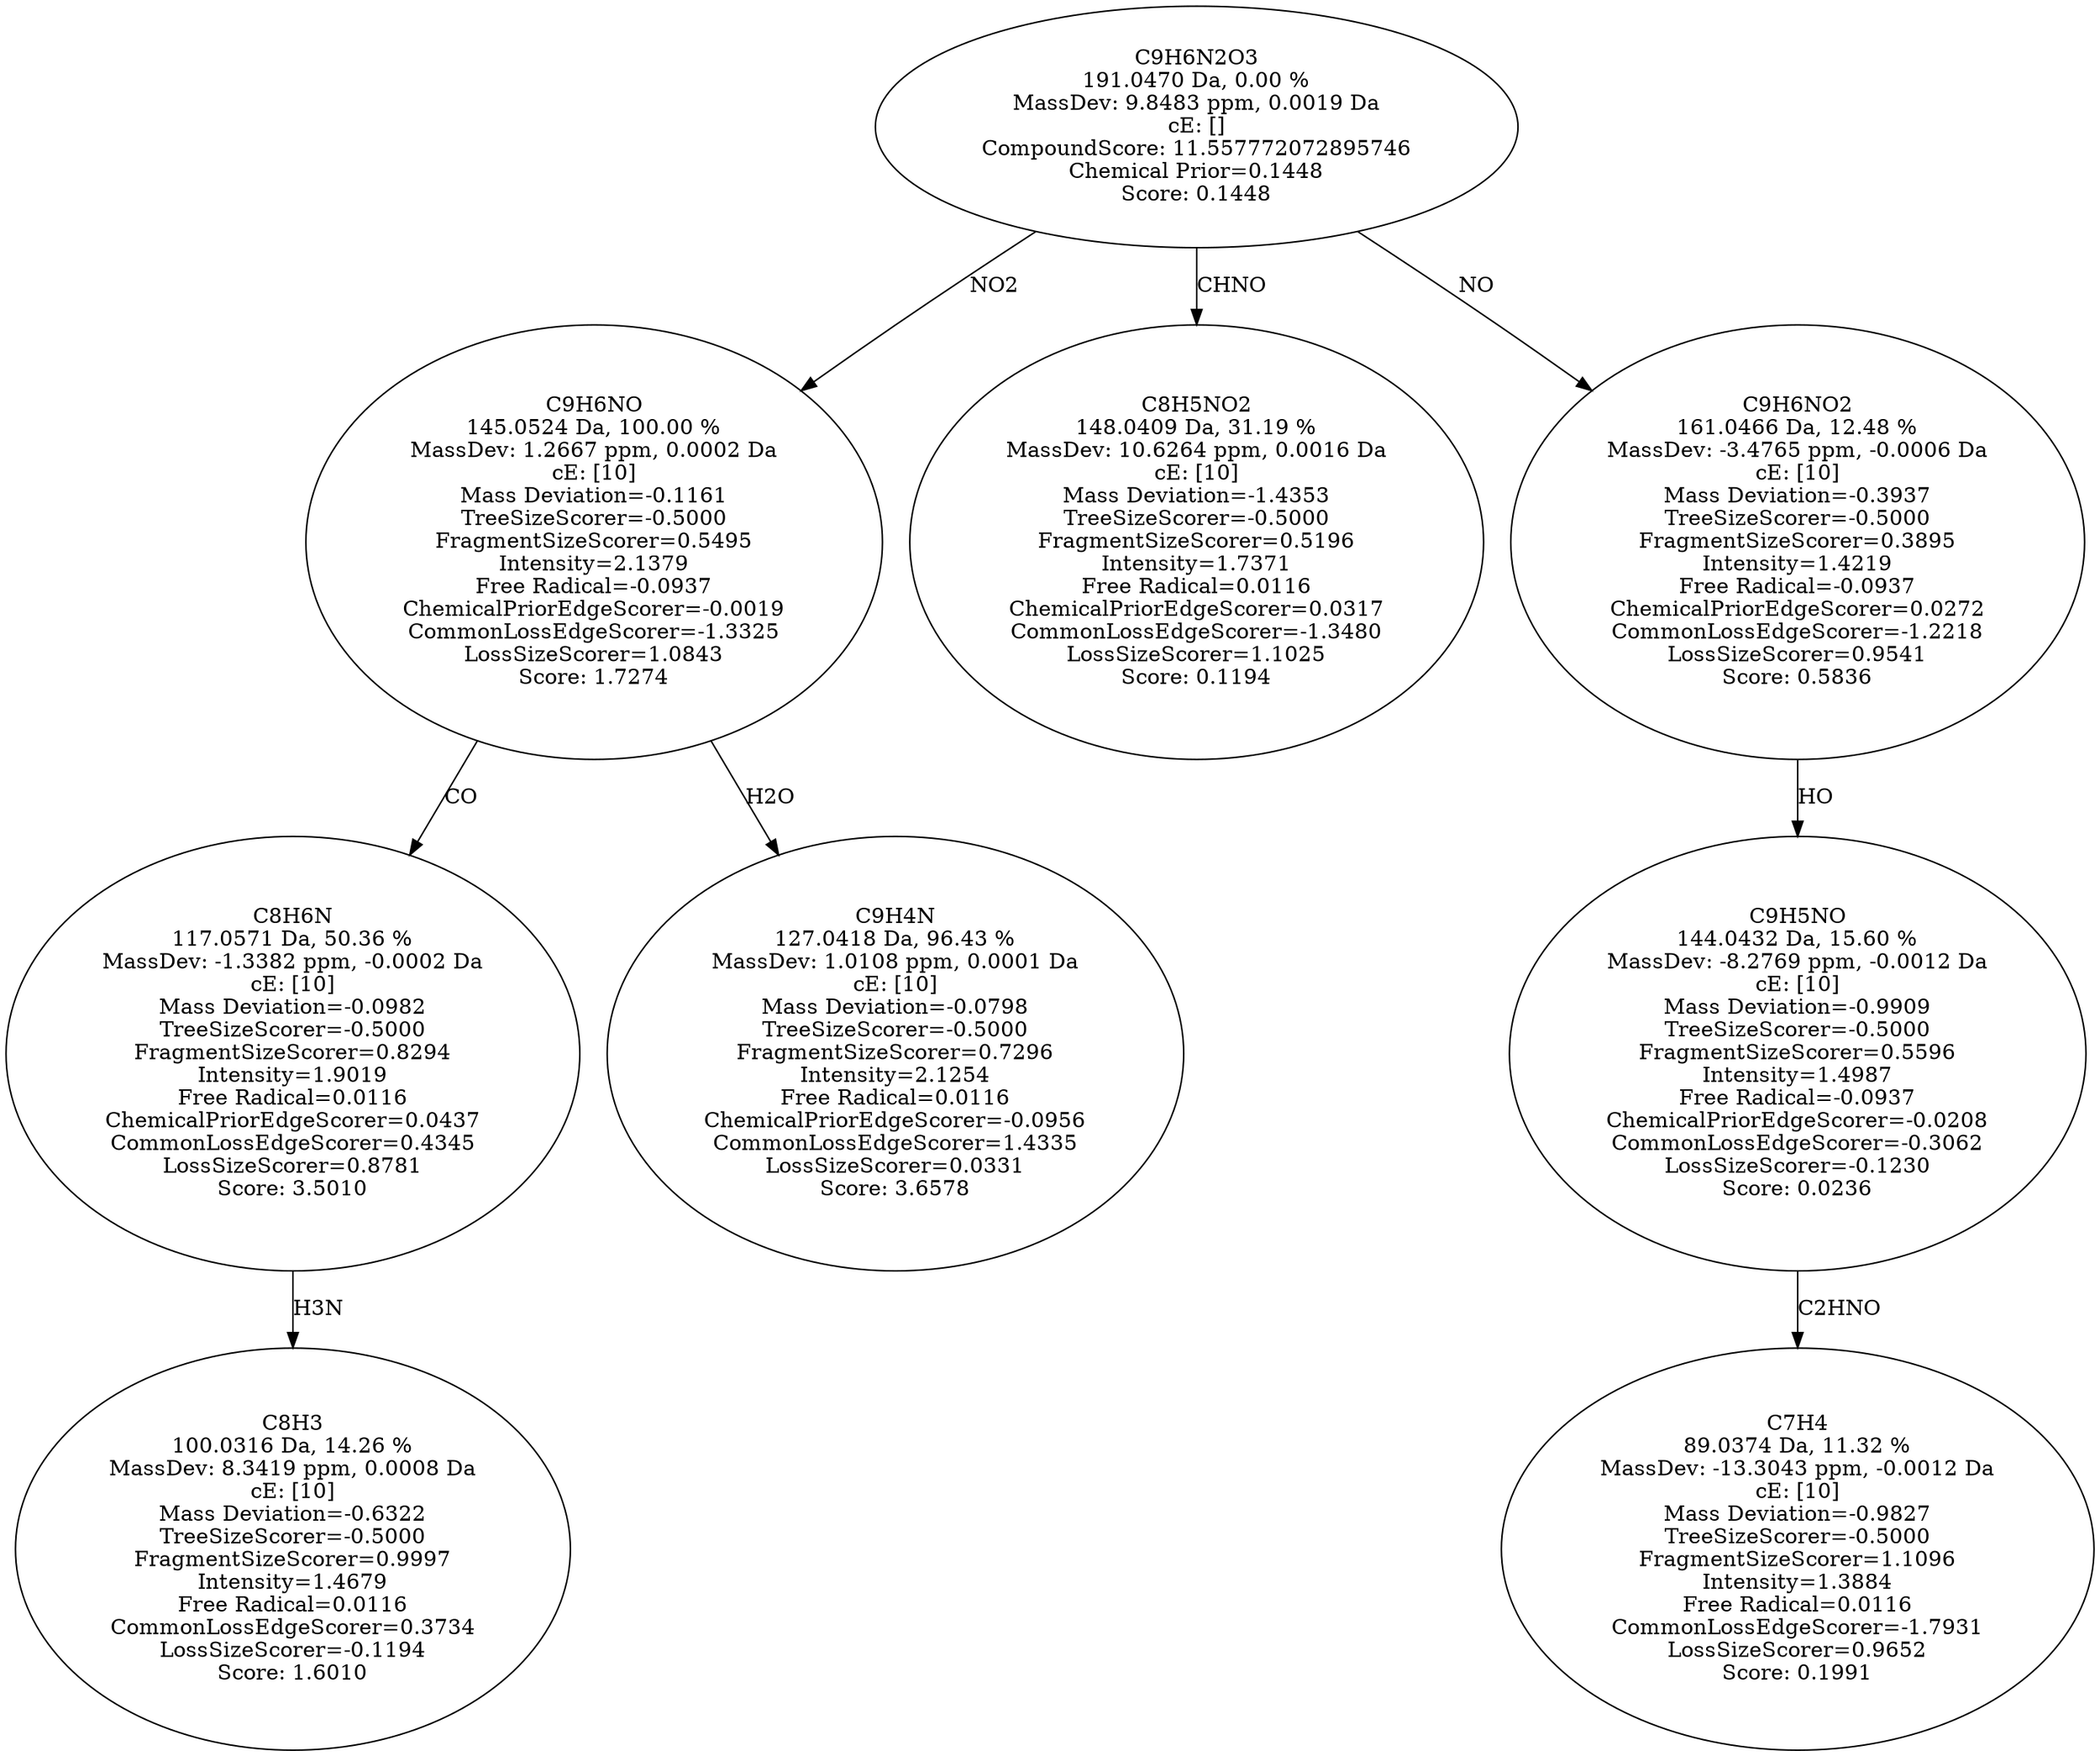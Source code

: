 strict digraph {
v1 [label="C8H3\n100.0316 Da, 14.26 %\nMassDev: 8.3419 ppm, 0.0008 Da\ncE: [10]\nMass Deviation=-0.6322\nTreeSizeScorer=-0.5000\nFragmentSizeScorer=0.9997\nIntensity=1.4679\nFree Radical=0.0116\nCommonLossEdgeScorer=0.3734\nLossSizeScorer=-0.1194\nScore: 1.6010"];
v2 [label="C8H6N\n117.0571 Da, 50.36 %\nMassDev: -1.3382 ppm, -0.0002 Da\ncE: [10]\nMass Deviation=-0.0982\nTreeSizeScorer=-0.5000\nFragmentSizeScorer=0.8294\nIntensity=1.9019\nFree Radical=0.0116\nChemicalPriorEdgeScorer=0.0437\nCommonLossEdgeScorer=0.4345\nLossSizeScorer=0.8781\nScore: 3.5010"];
v3 [label="C9H4N\n127.0418 Da, 96.43 %\nMassDev: 1.0108 ppm, 0.0001 Da\ncE: [10]\nMass Deviation=-0.0798\nTreeSizeScorer=-0.5000\nFragmentSizeScorer=0.7296\nIntensity=2.1254\nFree Radical=0.0116\nChemicalPriorEdgeScorer=-0.0956\nCommonLossEdgeScorer=1.4335\nLossSizeScorer=0.0331\nScore: 3.6578"];
v4 [label="C9H6NO\n145.0524 Da, 100.00 %\nMassDev: 1.2667 ppm, 0.0002 Da\ncE: [10]\nMass Deviation=-0.1161\nTreeSizeScorer=-0.5000\nFragmentSizeScorer=0.5495\nIntensity=2.1379\nFree Radical=-0.0937\nChemicalPriorEdgeScorer=-0.0019\nCommonLossEdgeScorer=-1.3325\nLossSizeScorer=1.0843\nScore: 1.7274"];
v5 [label="C8H5NO2\n148.0409 Da, 31.19 %\nMassDev: 10.6264 ppm, 0.0016 Da\ncE: [10]\nMass Deviation=-1.4353\nTreeSizeScorer=-0.5000\nFragmentSizeScorer=0.5196\nIntensity=1.7371\nFree Radical=0.0116\nChemicalPriorEdgeScorer=0.0317\nCommonLossEdgeScorer=-1.3480\nLossSizeScorer=1.1025\nScore: 0.1194"];
v6 [label="C7H4\n89.0374 Da, 11.32 %\nMassDev: -13.3043 ppm, -0.0012 Da\ncE: [10]\nMass Deviation=-0.9827\nTreeSizeScorer=-0.5000\nFragmentSizeScorer=1.1096\nIntensity=1.3884\nFree Radical=0.0116\nCommonLossEdgeScorer=-1.7931\nLossSizeScorer=0.9652\nScore: 0.1991"];
v7 [label="C9H5NO\n144.0432 Da, 15.60 %\nMassDev: -8.2769 ppm, -0.0012 Da\ncE: [10]\nMass Deviation=-0.9909\nTreeSizeScorer=-0.5000\nFragmentSizeScorer=0.5596\nIntensity=1.4987\nFree Radical=-0.0937\nChemicalPriorEdgeScorer=-0.0208\nCommonLossEdgeScorer=-0.3062\nLossSizeScorer=-0.1230\nScore: 0.0236"];
v8 [label="C9H6NO2\n161.0466 Da, 12.48 %\nMassDev: -3.4765 ppm, -0.0006 Da\ncE: [10]\nMass Deviation=-0.3937\nTreeSizeScorer=-0.5000\nFragmentSizeScorer=0.3895\nIntensity=1.4219\nFree Radical=-0.0937\nChemicalPriorEdgeScorer=0.0272\nCommonLossEdgeScorer=-1.2218\nLossSizeScorer=0.9541\nScore: 0.5836"];
v9 [label="C9H6N2O3\n191.0470 Da, 0.00 %\nMassDev: 9.8483 ppm, 0.0019 Da\ncE: []\nCompoundScore: 11.557772072895746\nChemical Prior=0.1448\nScore: 0.1448"];
v2 -> v1 [label="H3N"];
v4 -> v2 [label="CO"];
v4 -> v3 [label="H2O"];
v9 -> v4 [label="NO2"];
v9 -> v5 [label="CHNO"];
v7 -> v6 [label="C2HNO"];
v8 -> v7 [label="HO"];
v9 -> v8 [label="NO"];
}